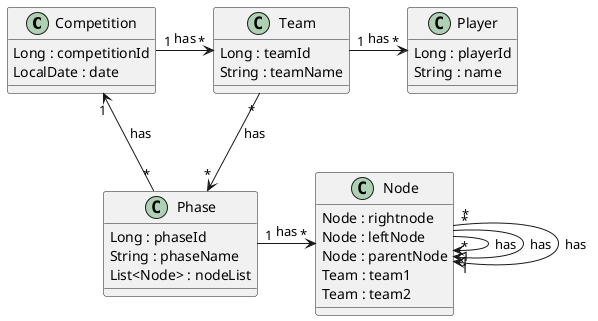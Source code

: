 @startuml

class Competition {
   Long : competitionId
   LocalDate : date
}

class Team {
   Long : teamId
   String : teamName
}

class Player {
   Long : playerId
   String : name
}

class Phase {
   Long : phaseId
   String : phaseName
   List<Node> : nodeList
}

class Node {
   Node : rightnode
   Node : leftNode
   Node : parentNode
   Team : team1
   Team : team2
}

Competition "1" -right-> "*"  Team: has
Team "1" -right-> "*"  Player: has
Team "*" -down-> "*"  Phase: has
Phase "*" -down-> "1"  Competition: has
Node "*" --> "1"  Node: has
Node "*" --> "1"  Node: has
Node "*" --> "1"  Node: has
Phase "1" -right-> "*"  Node: has


@enduml